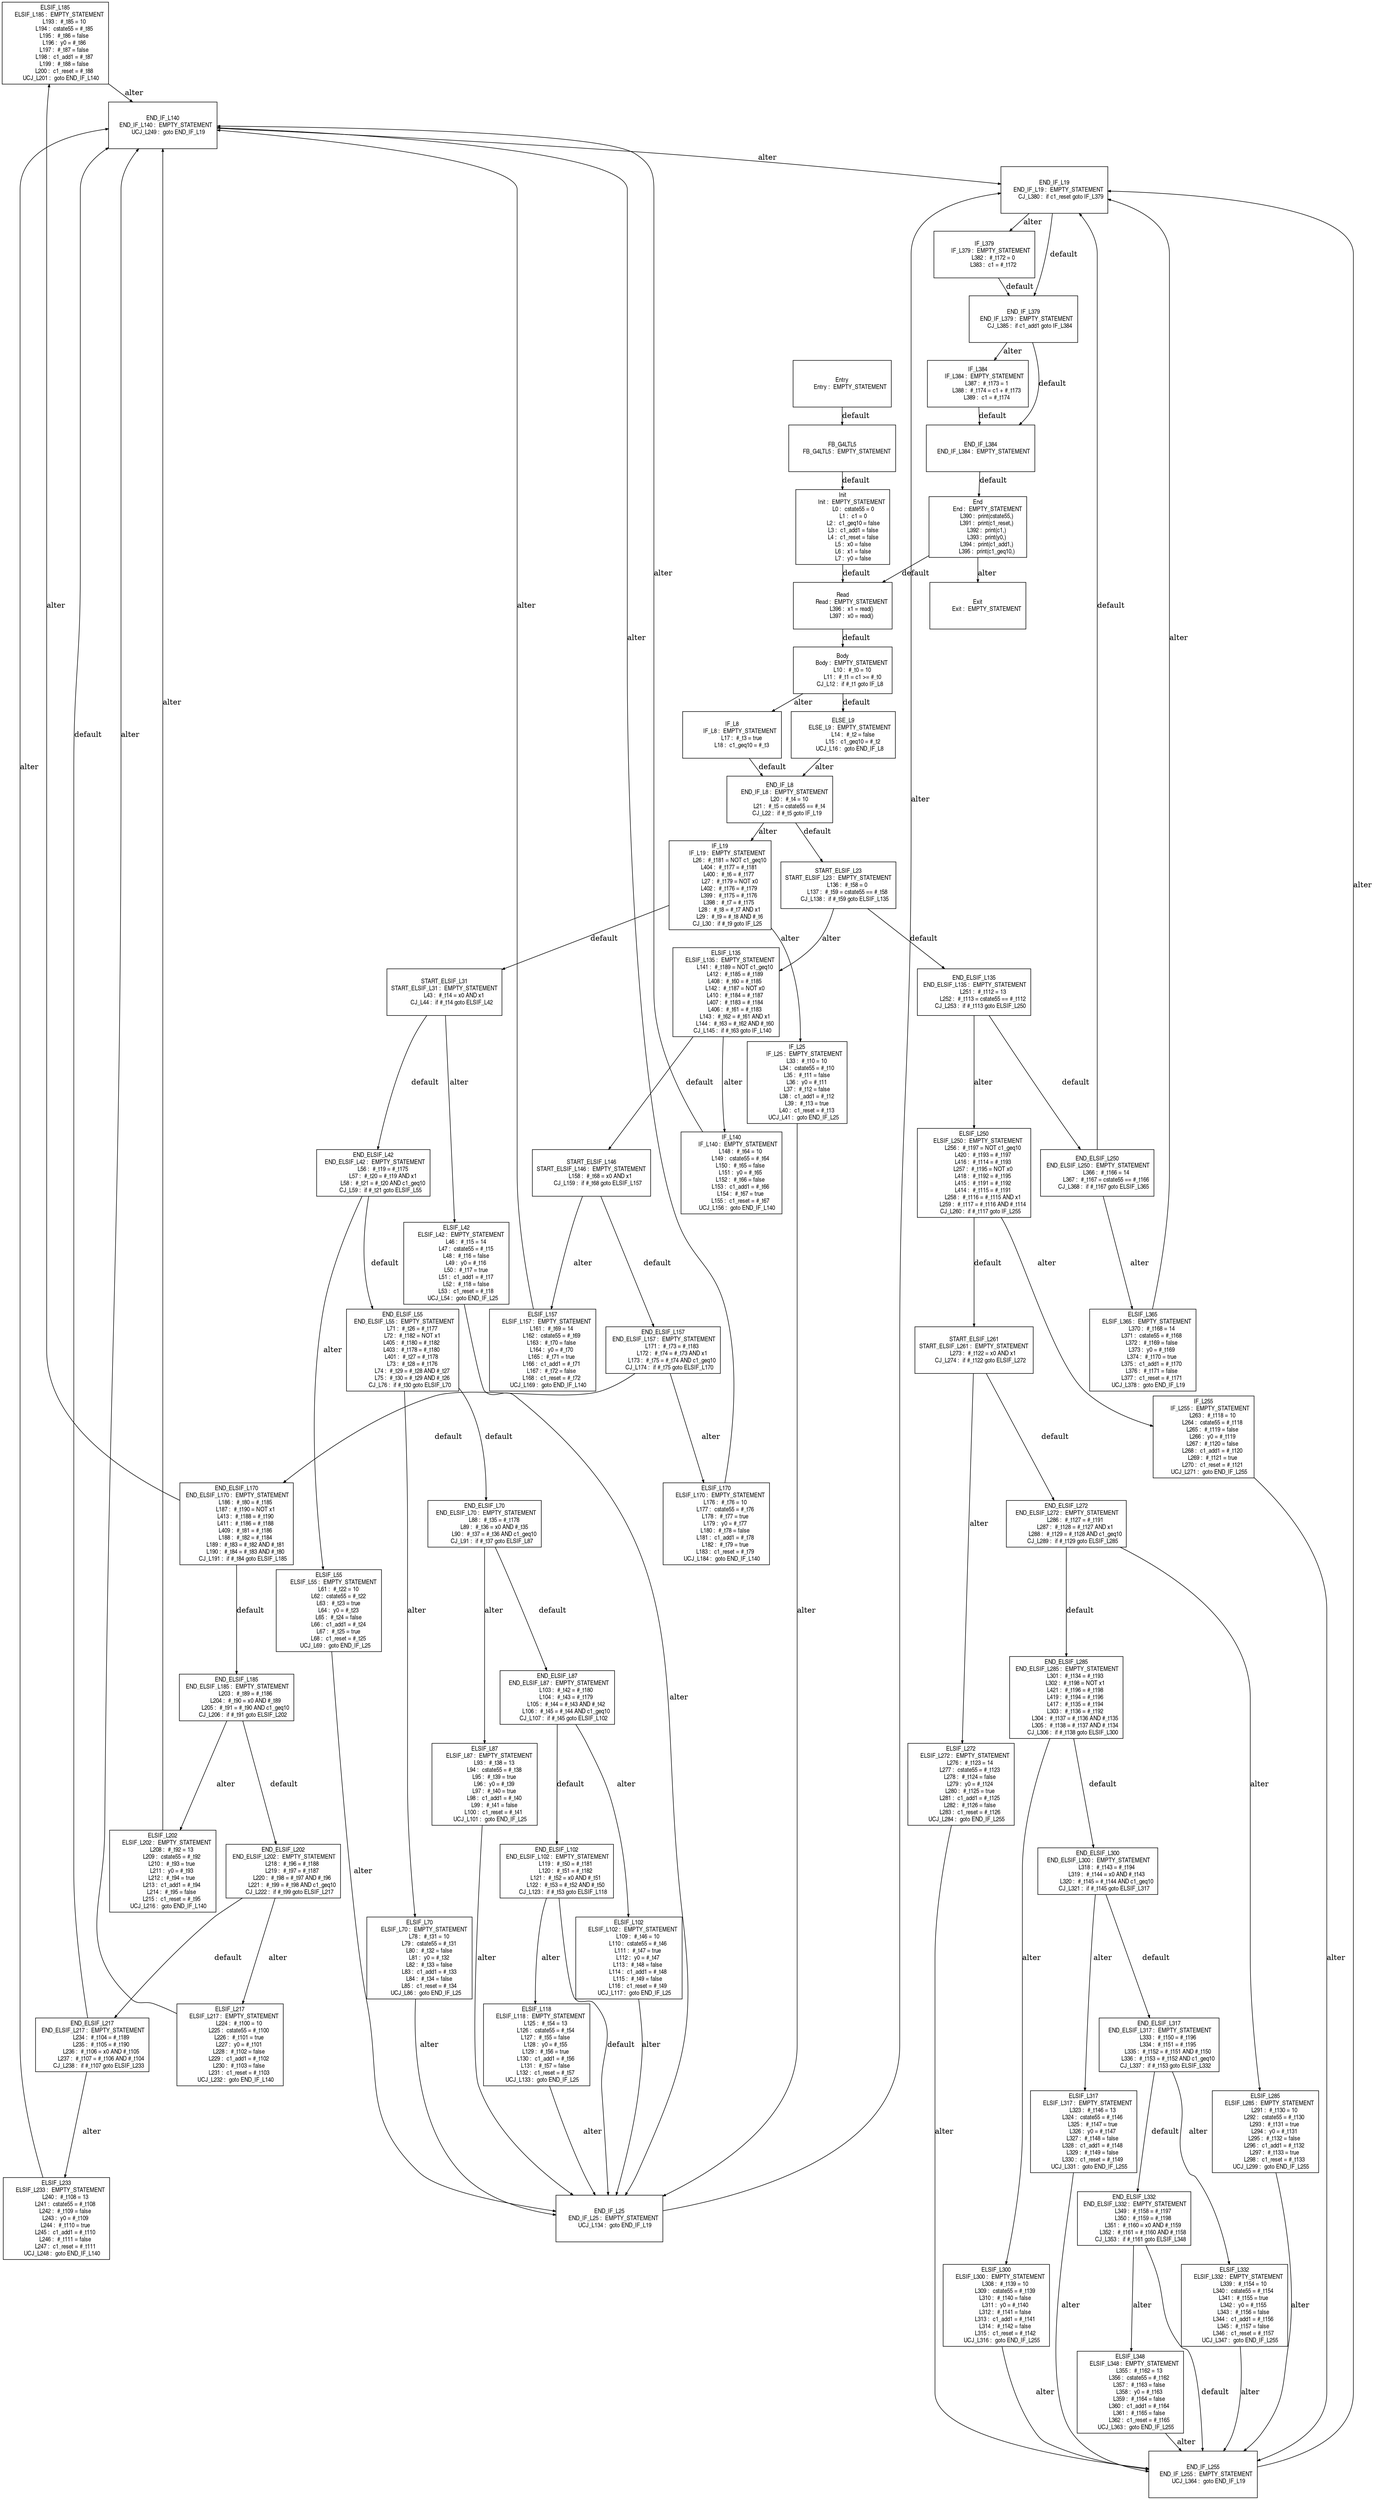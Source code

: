 digraph G {
  ranksep=.25;
  edge [arrowsize=.5]
  node [shape=rectangle, fontname="ArialNarrow",
        fontsize=12,  height=1.2];
  "ELSIF_L185
     ELSIF_L185 :  EMPTY_STATEMENT
           L193 :  #_t85 = 10
           L194 :  cstate55 = #_t85
           L195 :  #_t86 = false
           L196 :  y0 = #_t86
           L197 :  #_t87 = false
           L198 :  c1_add1 = #_t87
           L199 :  #_t88 = false
           L200 :  c1_reset = #_t88
       UCJ_L201 :  goto END_IF_L140
"; "END_IF_L384
    END_IF_L384 :  EMPTY_STATEMENT
"; "ELSE_L9
        ELSE_L9 :  EMPTY_STATEMENT
            L14 :  #_t2 = false
            L15 :  c1_geq10 = #_t2
        UCJ_L16 :  goto END_IF_L8
"; "ELSIF_L285
     ELSIF_L285 :  EMPTY_STATEMENT
           L291 :  #_t130 = 10
           L292 :  cstate55 = #_t130
           L293 :  #_t131 = true
           L294 :  y0 = #_t131
           L295 :  #_t132 = false
           L296 :  c1_add1 = #_t132
           L297 :  #_t133 = true
           L298 :  c1_reset = #_t133
       UCJ_L299 :  goto END_IF_L255
"; "START_ELSIF_L23
START_ELSIF_L23 :  EMPTY_STATEMENT
           L136 :  #_t58 = 0
           L137 :  #_t59 = cstate55 == #_t58
        CJ_L138 :  if #_t59 goto ELSIF_L135
"; "ELSIF_L348
     ELSIF_L348 :  EMPTY_STATEMENT
           L355 :  #_t162 = 13
           L356 :  cstate55 = #_t162
           L357 :  #_t163 = false
           L358 :  y0 = #_t163
           L359 :  #_t164 = false
           L360 :  c1_add1 = #_t164
           L361 :  #_t165 = false
           L362 :  c1_reset = #_t165
       UCJ_L363 :  goto END_IF_L255
"; "END_ELSIF_L250
 END_ELSIF_L250 :  EMPTY_STATEMENT
           L366 :  #_t166 = 14
           L367 :  #_t167 = cstate55 == #_t166
        CJ_L368 :  if #_t167 goto ELSIF_L365
"; "END_ELSIF_L332
 END_ELSIF_L332 :  EMPTY_STATEMENT
           L349 :  #_t158 = #_t197
           L350 :  #_t159 = #_t198
           L351 :  #_t160 = x0 AND #_t159
           L352 :  #_t161 = #_t160 AND #_t158
        CJ_L353 :  if #_t161 goto ELSIF_L348
"; "END_IF_L19
     END_IF_L19 :  EMPTY_STATEMENT
        CJ_L380 :  if c1_reset goto IF_L379
"; "END_ELSIF_L300
 END_ELSIF_L300 :  EMPTY_STATEMENT
           L318 :  #_t143 = #_t194
           L319 :  #_t144 = x0 AND #_t143
           L320 :  #_t145 = #_t144 AND c1_geq10
        CJ_L321 :  if #_t145 goto ELSIF_L317
"; "ELSIF_L202
     ELSIF_L202 :  EMPTY_STATEMENT
           L208 :  #_t92 = 13
           L209 :  cstate55 = #_t92
           L210 :  #_t93 = true
           L211 :  y0 = #_t93
           L212 :  #_t94 = true
           L213 :  c1_add1 = #_t94
           L214 :  #_t95 = false
           L215 :  c1_reset = #_t95
       UCJ_L216 :  goto END_IF_L140
"; "END_ELSIF_L42
  END_ELSIF_L42 :  EMPTY_STATEMENT
            L56 :  #_t19 = #_t175
            L57 :  #_t20 = #_t19 AND x1
            L58 :  #_t21 = #_t20 AND c1_geq10
         CJ_L59 :  if #_t21 goto ELSIF_L55
"; "END_ELSIF_L272
 END_ELSIF_L272 :  EMPTY_STATEMENT
           L286 :  #_t127 = #_t191
           L287 :  #_t128 = #_t127 AND x1
           L288 :  #_t129 = #_t128 AND c1_geq10
        CJ_L289 :  if #_t129 goto ELSIF_L285
"; "ELSIF_L170
     ELSIF_L170 :  EMPTY_STATEMENT
           L176 :  #_t76 = 10
           L177 :  cstate55 = #_t76
           L178 :  #_t77 = true
           L179 :  y0 = #_t77
           L180 :  #_t78 = false
           L181 :  c1_add1 = #_t78
           L182 :  #_t79 = true
           L183 :  c1_reset = #_t79
       UCJ_L184 :  goto END_IF_L140
"; "ELSIF_L300
     ELSIF_L300 :  EMPTY_STATEMENT
           L308 :  #_t139 = 10
           L309 :  cstate55 = #_t139
           L310 :  #_t140 = false
           L311 :  y0 = #_t140
           L312 :  #_t141 = false
           L313 :  c1_add1 = #_t141
           L314 :  #_t142 = false
           L315 :  c1_reset = #_t142
       UCJ_L316 :  goto END_IF_L255
"; "END_ELSIF_L202
 END_ELSIF_L202 :  EMPTY_STATEMENT
           L218 :  #_t96 = #_t188
           L219 :  #_t97 = #_t187
           L220 :  #_t98 = #_t97 AND #_t96
           L221 :  #_t99 = #_t98 AND c1_geq10
        CJ_L222 :  if #_t99 goto ELSIF_L217
"; "IF_L19
         IF_L19 :  EMPTY_STATEMENT
            L26 :  #_t181 = NOT c1_geq10
           L404 :  #_t177 = #_t181
           L400 :  #_t6 = #_t177
            L27 :  #_t179 = NOT x0
           L402 :  #_t176 = #_t179
           L399 :  #_t175 = #_t176
           L398 :  #_t7 = #_t175
            L28 :  #_t8 = #_t7 AND x1
            L29 :  #_t9 = #_t8 AND #_t6
         CJ_L30 :  if #_t9 goto IF_L25
"; "START_ELSIF_L261
START_ELSIF_L261 :  EMPTY_STATEMENT
           L273 :  #_t122 = x0 AND x1
        CJ_L274 :  if #_t122 goto ELSIF_L272
"; "END_ELSIF_L87
  END_ELSIF_L87 :  EMPTY_STATEMENT
           L103 :  #_t42 = #_t180
           L104 :  #_t43 = #_t179
           L105 :  #_t44 = #_t43 AND #_t42
           L106 :  #_t45 = #_t44 AND c1_geq10
        CJ_L107 :  if #_t45 goto ELSIF_L102
"; "END_ELSIF_L317
 END_ELSIF_L317 :  EMPTY_STATEMENT
           L333 :  #_t150 = #_t196
           L334 :  #_t151 = #_t195
           L335 :  #_t152 = #_t151 AND #_t150
           L336 :  #_t153 = #_t152 AND c1_geq10
        CJ_L337 :  if #_t153 goto ELSIF_L332
"; "ELSIF_L317
     ELSIF_L317 :  EMPTY_STATEMENT
           L323 :  #_t146 = 13
           L324 :  cstate55 = #_t146
           L325 :  #_t147 = true
           L326 :  y0 = #_t147
           L327 :  #_t148 = false
           L328 :  c1_add1 = #_t148
           L329 :  #_t149 = false
           L330 :  c1_reset = #_t149
       UCJ_L331 :  goto END_IF_L255
"; "END_IF_L25
     END_IF_L25 :  EMPTY_STATEMENT
       UCJ_L134 :  goto END_IF_L19
"; "ELSIF_L135
     ELSIF_L135 :  EMPTY_STATEMENT
           L141 :  #_t189 = NOT c1_geq10
           L412 :  #_t185 = #_t189
           L408 :  #_t60 = #_t185
           L142 :  #_t187 = NOT x0
           L410 :  #_t184 = #_t187
           L407 :  #_t183 = #_t184
           L406 :  #_t61 = #_t183
           L143 :  #_t62 = #_t61 AND x1
           L144 :  #_t63 = #_t62 AND #_t60
        CJ_L145 :  if #_t63 goto IF_L140
"; "ELSIF_L250
     ELSIF_L250 :  EMPTY_STATEMENT
           L256 :  #_t197 = NOT c1_geq10
           L420 :  #_t193 = #_t197
           L416 :  #_t114 = #_t193
           L257 :  #_t195 = NOT x0
           L418 :  #_t192 = #_t195
           L415 :  #_t191 = #_t192
           L414 :  #_t115 = #_t191
           L258 :  #_t116 = #_t115 AND x1
           L259 :  #_t117 = #_t116 AND #_t114
        CJ_L260 :  if #_t117 goto IF_L255
"; "END_ELSIF_L157
 END_ELSIF_L157 :  EMPTY_STATEMENT
           L171 :  #_t73 = #_t183
           L172 :  #_t74 = #_t73 AND x1
           L173 :  #_t75 = #_t74 AND c1_geq10
        CJ_L174 :  if #_t75 goto ELSIF_L170
"; "IF_L25
         IF_L25 :  EMPTY_STATEMENT
            L33 :  #_t10 = 10
            L34 :  cstate55 = #_t10
            L35 :  #_t11 = false
            L36 :  y0 = #_t11
            L37 :  #_t12 = false
            L38 :  c1_add1 = #_t12
            L39 :  #_t13 = true
            L40 :  c1_reset = #_t13
        UCJ_L41 :  goto END_IF_L25
"; "END_IF_L379
    END_IF_L379 :  EMPTY_STATEMENT
        CJ_L385 :  if c1_add1 goto IF_L384
"; "END_IF_L255
    END_IF_L255 :  EMPTY_STATEMENT
       UCJ_L364 :  goto END_IF_L19
"; "END_ELSIF_L135
 END_ELSIF_L135 :  EMPTY_STATEMENT
           L251 :  #_t112 = 13
           L252 :  #_t113 = cstate55 == #_t112
        CJ_L253 :  if #_t113 goto ELSIF_L250
"; "ELSIF_L157
     ELSIF_L157 :  EMPTY_STATEMENT
           L161 :  #_t69 = 14
           L162 :  cstate55 = #_t69
           L163 :  #_t70 = false
           L164 :  y0 = #_t70
           L165 :  #_t71 = true
           L166 :  c1_add1 = #_t71
           L167 :  #_t72 = false
           L168 :  c1_reset = #_t72
       UCJ_L169 :  goto END_IF_L140
"; "Read
           Read :  EMPTY_STATEMENT
           L396 :  x1 = read()
           L397 :  x0 = read()
"; "Entry
          Entry :  EMPTY_STATEMENT
"; "Init
           Init :  EMPTY_STATEMENT
             L0 :  cstate55 = 0
             L1 :  c1 = 0
             L2 :  c1_geq10 = false
             L3 :  c1_add1 = false
             L4 :  c1_reset = false
             L5 :  x0 = false
             L6 :  x1 = false
             L7 :  y0 = false
"; "START_ELSIF_L146
START_ELSIF_L146 :  EMPTY_STATEMENT
           L158 :  #_t68 = x0 AND x1
        CJ_L159 :  if #_t68 goto ELSIF_L157
"; "ELSIF_L332
     ELSIF_L332 :  EMPTY_STATEMENT
           L339 :  #_t154 = 10
           L340 :  cstate55 = #_t154
           L341 :  #_t155 = true
           L342 :  y0 = #_t155
           L343 :  #_t156 = false
           L344 :  c1_add1 = #_t156
           L345 :  #_t157 = false
           L346 :  c1_reset = #_t157
       UCJ_L347 :  goto END_IF_L255
"; "ELSIF_L70
      ELSIF_L70 :  EMPTY_STATEMENT
            L78 :  #_t31 = 10
            L79 :  cstate55 = #_t31
            L80 :  #_t32 = false
            L81 :  y0 = #_t32
            L82 :  #_t33 = false
            L83 :  c1_add1 = #_t33
            L84 :  #_t34 = false
            L85 :  c1_reset = #_t34
        UCJ_L86 :  goto END_IF_L25
"; "ELSIF_L87
      ELSIF_L87 :  EMPTY_STATEMENT
            L93 :  #_t38 = 13
            L94 :  cstate55 = #_t38
            L95 :  #_t39 = true
            L96 :  y0 = #_t39
            L97 :  #_t40 = true
            L98 :  c1_add1 = #_t40
            L99 :  #_t41 = false
           L100 :  c1_reset = #_t41
       UCJ_L101 :  goto END_IF_L25
"; "IF_L140
        IF_L140 :  EMPTY_STATEMENT
           L148 :  #_t64 = 10
           L149 :  cstate55 = #_t64
           L150 :  #_t65 = false
           L151 :  y0 = #_t65
           L152 :  #_t66 = false
           L153 :  c1_add1 = #_t66
           L154 :  #_t67 = true
           L155 :  c1_reset = #_t67
       UCJ_L156 :  goto END_IF_L140
"; "END_ELSIF_L185
 END_ELSIF_L185 :  EMPTY_STATEMENT
           L203 :  #_t89 = #_t186
           L204 :  #_t90 = x0 AND #_t89
           L205 :  #_t91 = #_t90 AND c1_geq10
        CJ_L206 :  if #_t91 goto ELSIF_L202
"; "ELSIF_L365
     ELSIF_L365 :  EMPTY_STATEMENT
           L370 :  #_t168 = 14
           L371 :  cstate55 = #_t168
           L372 :  #_t169 = false
           L373 :  y0 = #_t169
           L374 :  #_t170 = true
           L375 :  c1_add1 = #_t170
           L376 :  #_t171 = false
           L377 :  c1_reset = #_t171
       UCJ_L378 :  goto END_IF_L19
"; "IF_L379
        IF_L379 :  EMPTY_STATEMENT
           L382 :  #_t172 = 0
           L383 :  c1 = #_t172
"; "IF_L384
        IF_L384 :  EMPTY_STATEMENT
           L387 :  #_t173 = 1
           L388 :  #_t174 = c1 + #_t173
           L389 :  c1 = #_t174
"; "ELSIF_L272
     ELSIF_L272 :  EMPTY_STATEMENT
           L276 :  #_t123 = 14
           L277 :  cstate55 = #_t123
           L278 :  #_t124 = false
           L279 :  y0 = #_t124
           L280 :  #_t125 = true
           L281 :  c1_add1 = #_t125
           L282 :  #_t126 = false
           L283 :  c1_reset = #_t126
       UCJ_L284 :  goto END_IF_L255
"; "ELSIF_L233
     ELSIF_L233 :  EMPTY_STATEMENT
           L240 :  #_t108 = 13
           L241 :  cstate55 = #_t108
           L242 :  #_t109 = false
           L243 :  y0 = #_t109
           L244 :  #_t110 = true
           L245 :  c1_add1 = #_t110
           L246 :  #_t111 = false
           L247 :  c1_reset = #_t111
       UCJ_L248 :  goto END_IF_L140
"; "ELSIF_L55
      ELSIF_L55 :  EMPTY_STATEMENT
            L61 :  #_t22 = 10
            L62 :  cstate55 = #_t22
            L63 :  #_t23 = true
            L64 :  y0 = #_t23
            L65 :  #_t24 = false
            L66 :  c1_add1 = #_t24
            L67 :  #_t25 = true
            L68 :  c1_reset = #_t25
        UCJ_L69 :  goto END_IF_L25
"; "Exit
           Exit :  EMPTY_STATEMENT
"; "END_ELSIF_L285
 END_ELSIF_L285 :  EMPTY_STATEMENT
           L301 :  #_t134 = #_t193
           L302 :  #_t198 = NOT x1
           L421 :  #_t196 = #_t198
           L419 :  #_t194 = #_t196
           L417 :  #_t135 = #_t194
           L303 :  #_t136 = #_t192
           L304 :  #_t137 = #_t136 AND #_t135
           L305 :  #_t138 = #_t137 AND #_t134
        CJ_L306 :  if #_t138 goto ELSIF_L300
"; "END_ELSIF_L55
  END_ELSIF_L55 :  EMPTY_STATEMENT
            L71 :  #_t26 = #_t177
            L72 :  #_t182 = NOT x1
           L405 :  #_t180 = #_t182
           L403 :  #_t178 = #_t180
           L401 :  #_t27 = #_t178
            L73 :  #_t28 = #_t176
            L74 :  #_t29 = #_t28 AND #_t27
            L75 :  #_t30 = #_t29 AND #_t26
         CJ_L76 :  if #_t30 goto ELSIF_L70
"; "END_ELSIF_L70
  END_ELSIF_L70 :  EMPTY_STATEMENT
            L88 :  #_t35 = #_t178
            L89 :  #_t36 = x0 AND #_t35
            L90 :  #_t37 = #_t36 AND c1_geq10
         CJ_L91 :  if #_t37 goto ELSIF_L87
"; "ELSIF_L102
     ELSIF_L102 :  EMPTY_STATEMENT
           L109 :  #_t46 = 10
           L110 :  cstate55 = #_t46
           L111 :  #_t47 = true
           L112 :  y0 = #_t47
           L113 :  #_t48 = false
           L114 :  c1_add1 = #_t48
           L115 :  #_t49 = false
           L116 :  c1_reset = #_t49
       UCJ_L117 :  goto END_IF_L25
"; "IF_L8
          IF_L8 :  EMPTY_STATEMENT
            L17 :  #_t3 = true
            L18 :  c1_geq10 = #_t3
"; "END_IF_L8
      END_IF_L8 :  EMPTY_STATEMENT
            L20 :  #_t4 = 10
            L21 :  #_t5 = cstate55 == #_t4
         CJ_L22 :  if #_t5 goto IF_L19
"; "ELSIF_L118
     ELSIF_L118 :  EMPTY_STATEMENT
           L125 :  #_t54 = 13
           L126 :  cstate55 = #_t54
           L127 :  #_t55 = false
           L128 :  y0 = #_t55
           L129 :  #_t56 = true
           L130 :  c1_add1 = #_t56
           L131 :  #_t57 = false
           L132 :  c1_reset = #_t57
       UCJ_L133 :  goto END_IF_L25
"; "FB_G4LTL5
      FB_G4LTL5 :  EMPTY_STATEMENT
"; "ELSIF_L217
     ELSIF_L217 :  EMPTY_STATEMENT
           L224 :  #_t100 = 10
           L225 :  cstate55 = #_t100
           L226 :  #_t101 = true
           L227 :  y0 = #_t101
           L228 :  #_t102 = false
           L229 :  c1_add1 = #_t102
           L230 :  #_t103 = false
           L231 :  c1_reset = #_t103
       UCJ_L232 :  goto END_IF_L140
"; "End
            End :  EMPTY_STATEMENT
           L390 :  print(cstate55,)
           L391 :  print(c1_reset,)
           L392 :  print(c1,)
           L393 :  print(y0,)
           L394 :  print(c1_add1,)
           L395 :  print(c1_geq10,)
"; "END_ELSIF_L170
 END_ELSIF_L170 :  EMPTY_STATEMENT
           L186 :  #_t80 = #_t185
           L187 :  #_t190 = NOT x1
           L413 :  #_t188 = #_t190
           L411 :  #_t186 = #_t188
           L409 :  #_t81 = #_t186
           L188 :  #_t82 = #_t184
           L189 :  #_t83 = #_t82 AND #_t81
           L190 :  #_t84 = #_t83 AND #_t80
        CJ_L191 :  if #_t84 goto ELSIF_L185
"; "START_ELSIF_L31
START_ELSIF_L31 :  EMPTY_STATEMENT
            L43 :  #_t14 = x0 AND x1
         CJ_L44 :  if #_t14 goto ELSIF_L42
"; "ELSIF_L42
      ELSIF_L42 :  EMPTY_STATEMENT
            L46 :  #_t15 = 14
            L47 :  cstate55 = #_t15
            L48 :  #_t16 = false
            L49 :  y0 = #_t16
            L50 :  #_t17 = true
            L51 :  c1_add1 = #_t17
            L52 :  #_t18 = false
            L53 :  c1_reset = #_t18
        UCJ_L54 :  goto END_IF_L25
"; "Body
           Body :  EMPTY_STATEMENT
            L10 :  #_t0 = 10
            L11 :  #_t1 = c1 >= #_t0
         CJ_L12 :  if #_t1 goto IF_L8
"; "END_ELSIF_L217
 END_ELSIF_L217 :  EMPTY_STATEMENT
           L234 :  #_t104 = #_t189
           L235 :  #_t105 = #_t190
           L236 :  #_t106 = x0 AND #_t105
           L237 :  #_t107 = #_t106 AND #_t104
        CJ_L238 :  if #_t107 goto ELSIF_L233
"; "END_IF_L140
    END_IF_L140 :  EMPTY_STATEMENT
       UCJ_L249 :  goto END_IF_L19
"; "END_ELSIF_L102
 END_ELSIF_L102 :  EMPTY_STATEMENT
           L119 :  #_t50 = #_t181
           L120 :  #_t51 = #_t182
           L121 :  #_t52 = x0 AND #_t51
           L122 :  #_t53 = #_t52 AND #_t50
        CJ_L123 :  if #_t53 goto ELSIF_L118
"; "IF_L255
        IF_L255 :  EMPTY_STATEMENT
           L263 :  #_t118 = 10
           L264 :  cstate55 = #_t118
           L265 :  #_t119 = false
           L266 :  y0 = #_t119
           L267 :  #_t120 = false
           L268 :  c1_add1 = #_t120
           L269 :  #_t121 = true
           L270 :  c1_reset = #_t121
       UCJ_L271 :  goto END_IF_L255
"; 
  "FB_G4LTL5
      FB_G4LTL5 :  EMPTY_STATEMENT
" -> "Init
           Init :  EMPTY_STATEMENT
             L0 :  cstate55 = 0
             L1 :  c1 = 0
             L2 :  c1_geq10 = false
             L3 :  c1_add1 = false
             L4 :  c1_reset = false
             L5 :  x0 = false
             L6 :  x1 = false
             L7 :  y0 = false
"  [label="default"];
  "Init
           Init :  EMPTY_STATEMENT
             L0 :  cstate55 = 0
             L1 :  c1 = 0
             L2 :  c1_geq10 = false
             L3 :  c1_add1 = false
             L4 :  c1_reset = false
             L5 :  x0 = false
             L6 :  x1 = false
             L7 :  y0 = false
" -> "Read
           Read :  EMPTY_STATEMENT
           L396 :  x1 = read()
           L397 :  x0 = read()
"  [label="default"];
  "Body
           Body :  EMPTY_STATEMENT
            L10 :  #_t0 = 10
            L11 :  #_t1 = c1 >= #_t0
         CJ_L12 :  if #_t1 goto IF_L8
" -> "ELSE_L9
        ELSE_L9 :  EMPTY_STATEMENT
            L14 :  #_t2 = false
            L15 :  c1_geq10 = #_t2
        UCJ_L16 :  goto END_IF_L8
"  [label="default"];
  "Body
           Body :  EMPTY_STATEMENT
            L10 :  #_t0 = 10
            L11 :  #_t1 = c1 >= #_t0
         CJ_L12 :  if #_t1 goto IF_L8
" -> "IF_L8
          IF_L8 :  EMPTY_STATEMENT
            L17 :  #_t3 = true
            L18 :  c1_geq10 = #_t3
"  [label="alter"];
  "ELSE_L9
        ELSE_L9 :  EMPTY_STATEMENT
            L14 :  #_t2 = false
            L15 :  c1_geq10 = #_t2
        UCJ_L16 :  goto END_IF_L8
" -> "END_IF_L8
      END_IF_L8 :  EMPTY_STATEMENT
            L20 :  #_t4 = 10
            L21 :  #_t5 = cstate55 == #_t4
         CJ_L22 :  if #_t5 goto IF_L19
"  [label="alter"];
  "IF_L8
          IF_L8 :  EMPTY_STATEMENT
            L17 :  #_t3 = true
            L18 :  c1_geq10 = #_t3
" -> "END_IF_L8
      END_IF_L8 :  EMPTY_STATEMENT
            L20 :  #_t4 = 10
            L21 :  #_t5 = cstate55 == #_t4
         CJ_L22 :  if #_t5 goto IF_L19
"  [label="default"];
  "END_IF_L8
      END_IF_L8 :  EMPTY_STATEMENT
            L20 :  #_t4 = 10
            L21 :  #_t5 = cstate55 == #_t4
         CJ_L22 :  if #_t5 goto IF_L19
" -> "START_ELSIF_L23
START_ELSIF_L23 :  EMPTY_STATEMENT
           L136 :  #_t58 = 0
           L137 :  #_t59 = cstate55 == #_t58
        CJ_L138 :  if #_t59 goto ELSIF_L135
"  [label="default"];
  "END_IF_L8
      END_IF_L8 :  EMPTY_STATEMENT
            L20 :  #_t4 = 10
            L21 :  #_t5 = cstate55 == #_t4
         CJ_L22 :  if #_t5 goto IF_L19
" -> "IF_L19
         IF_L19 :  EMPTY_STATEMENT
            L26 :  #_t181 = NOT c1_geq10
           L404 :  #_t177 = #_t181
           L400 :  #_t6 = #_t177
            L27 :  #_t179 = NOT x0
           L402 :  #_t176 = #_t179
           L399 :  #_t175 = #_t176
           L398 :  #_t7 = #_t175
            L28 :  #_t8 = #_t7 AND x1
            L29 :  #_t9 = #_t8 AND #_t6
         CJ_L30 :  if #_t9 goto IF_L25
"  [label="alter"];
  "IF_L19
         IF_L19 :  EMPTY_STATEMENT
            L26 :  #_t181 = NOT c1_geq10
           L404 :  #_t177 = #_t181
           L400 :  #_t6 = #_t177
            L27 :  #_t179 = NOT x0
           L402 :  #_t176 = #_t179
           L399 :  #_t175 = #_t176
           L398 :  #_t7 = #_t175
            L28 :  #_t8 = #_t7 AND x1
            L29 :  #_t9 = #_t8 AND #_t6
         CJ_L30 :  if #_t9 goto IF_L25
" -> "START_ELSIF_L31
START_ELSIF_L31 :  EMPTY_STATEMENT
            L43 :  #_t14 = x0 AND x1
         CJ_L44 :  if #_t14 goto ELSIF_L42
"  [label="default"];
  "IF_L19
         IF_L19 :  EMPTY_STATEMENT
            L26 :  #_t181 = NOT c1_geq10
           L404 :  #_t177 = #_t181
           L400 :  #_t6 = #_t177
            L27 :  #_t179 = NOT x0
           L402 :  #_t176 = #_t179
           L399 :  #_t175 = #_t176
           L398 :  #_t7 = #_t175
            L28 :  #_t8 = #_t7 AND x1
            L29 :  #_t9 = #_t8 AND #_t6
         CJ_L30 :  if #_t9 goto IF_L25
" -> "IF_L25
         IF_L25 :  EMPTY_STATEMENT
            L33 :  #_t10 = 10
            L34 :  cstate55 = #_t10
            L35 :  #_t11 = false
            L36 :  y0 = #_t11
            L37 :  #_t12 = false
            L38 :  c1_add1 = #_t12
            L39 :  #_t13 = true
            L40 :  c1_reset = #_t13
        UCJ_L41 :  goto END_IF_L25
"  [label="alter"];
  "IF_L25
         IF_L25 :  EMPTY_STATEMENT
            L33 :  #_t10 = 10
            L34 :  cstate55 = #_t10
            L35 :  #_t11 = false
            L36 :  y0 = #_t11
            L37 :  #_t12 = false
            L38 :  c1_add1 = #_t12
            L39 :  #_t13 = true
            L40 :  c1_reset = #_t13
        UCJ_L41 :  goto END_IF_L25
" -> "END_IF_L25
     END_IF_L25 :  EMPTY_STATEMENT
       UCJ_L134 :  goto END_IF_L19
"  [label="alter"];
  "START_ELSIF_L31
START_ELSIF_L31 :  EMPTY_STATEMENT
            L43 :  #_t14 = x0 AND x1
         CJ_L44 :  if #_t14 goto ELSIF_L42
" -> "END_ELSIF_L42
  END_ELSIF_L42 :  EMPTY_STATEMENT
            L56 :  #_t19 = #_t175
            L57 :  #_t20 = #_t19 AND x1
            L58 :  #_t21 = #_t20 AND c1_geq10
         CJ_L59 :  if #_t21 goto ELSIF_L55
"  [label="default"];
  "START_ELSIF_L31
START_ELSIF_L31 :  EMPTY_STATEMENT
            L43 :  #_t14 = x0 AND x1
         CJ_L44 :  if #_t14 goto ELSIF_L42
" -> "ELSIF_L42
      ELSIF_L42 :  EMPTY_STATEMENT
            L46 :  #_t15 = 14
            L47 :  cstate55 = #_t15
            L48 :  #_t16 = false
            L49 :  y0 = #_t16
            L50 :  #_t17 = true
            L51 :  c1_add1 = #_t17
            L52 :  #_t18 = false
            L53 :  c1_reset = #_t18
        UCJ_L54 :  goto END_IF_L25
"  [label="alter"];
  "ELSIF_L42
      ELSIF_L42 :  EMPTY_STATEMENT
            L46 :  #_t15 = 14
            L47 :  cstate55 = #_t15
            L48 :  #_t16 = false
            L49 :  y0 = #_t16
            L50 :  #_t17 = true
            L51 :  c1_add1 = #_t17
            L52 :  #_t18 = false
            L53 :  c1_reset = #_t18
        UCJ_L54 :  goto END_IF_L25
" -> "END_IF_L25
     END_IF_L25 :  EMPTY_STATEMENT
       UCJ_L134 :  goto END_IF_L19
"  [label="alter"];
  "END_ELSIF_L42
  END_ELSIF_L42 :  EMPTY_STATEMENT
            L56 :  #_t19 = #_t175
            L57 :  #_t20 = #_t19 AND x1
            L58 :  #_t21 = #_t20 AND c1_geq10
         CJ_L59 :  if #_t21 goto ELSIF_L55
" -> "END_ELSIF_L55
  END_ELSIF_L55 :  EMPTY_STATEMENT
            L71 :  #_t26 = #_t177
            L72 :  #_t182 = NOT x1
           L405 :  #_t180 = #_t182
           L403 :  #_t178 = #_t180
           L401 :  #_t27 = #_t178
            L73 :  #_t28 = #_t176
            L74 :  #_t29 = #_t28 AND #_t27
            L75 :  #_t30 = #_t29 AND #_t26
         CJ_L76 :  if #_t30 goto ELSIF_L70
"  [label="default"];
  "END_ELSIF_L42
  END_ELSIF_L42 :  EMPTY_STATEMENT
            L56 :  #_t19 = #_t175
            L57 :  #_t20 = #_t19 AND x1
            L58 :  #_t21 = #_t20 AND c1_geq10
         CJ_L59 :  if #_t21 goto ELSIF_L55
" -> "ELSIF_L55
      ELSIF_L55 :  EMPTY_STATEMENT
            L61 :  #_t22 = 10
            L62 :  cstate55 = #_t22
            L63 :  #_t23 = true
            L64 :  y0 = #_t23
            L65 :  #_t24 = false
            L66 :  c1_add1 = #_t24
            L67 :  #_t25 = true
            L68 :  c1_reset = #_t25
        UCJ_L69 :  goto END_IF_L25
"  [label="alter"];
  "ELSIF_L55
      ELSIF_L55 :  EMPTY_STATEMENT
            L61 :  #_t22 = 10
            L62 :  cstate55 = #_t22
            L63 :  #_t23 = true
            L64 :  y0 = #_t23
            L65 :  #_t24 = false
            L66 :  c1_add1 = #_t24
            L67 :  #_t25 = true
            L68 :  c1_reset = #_t25
        UCJ_L69 :  goto END_IF_L25
" -> "END_IF_L25
     END_IF_L25 :  EMPTY_STATEMENT
       UCJ_L134 :  goto END_IF_L19
"  [label="alter"];
  "END_ELSIF_L55
  END_ELSIF_L55 :  EMPTY_STATEMENT
            L71 :  #_t26 = #_t177
            L72 :  #_t182 = NOT x1
           L405 :  #_t180 = #_t182
           L403 :  #_t178 = #_t180
           L401 :  #_t27 = #_t178
            L73 :  #_t28 = #_t176
            L74 :  #_t29 = #_t28 AND #_t27
            L75 :  #_t30 = #_t29 AND #_t26
         CJ_L76 :  if #_t30 goto ELSIF_L70
" -> "END_ELSIF_L70
  END_ELSIF_L70 :  EMPTY_STATEMENT
            L88 :  #_t35 = #_t178
            L89 :  #_t36 = x0 AND #_t35
            L90 :  #_t37 = #_t36 AND c1_geq10
         CJ_L91 :  if #_t37 goto ELSIF_L87
"  [label="default"];
  "END_ELSIF_L55
  END_ELSIF_L55 :  EMPTY_STATEMENT
            L71 :  #_t26 = #_t177
            L72 :  #_t182 = NOT x1
           L405 :  #_t180 = #_t182
           L403 :  #_t178 = #_t180
           L401 :  #_t27 = #_t178
            L73 :  #_t28 = #_t176
            L74 :  #_t29 = #_t28 AND #_t27
            L75 :  #_t30 = #_t29 AND #_t26
         CJ_L76 :  if #_t30 goto ELSIF_L70
" -> "ELSIF_L70
      ELSIF_L70 :  EMPTY_STATEMENT
            L78 :  #_t31 = 10
            L79 :  cstate55 = #_t31
            L80 :  #_t32 = false
            L81 :  y0 = #_t32
            L82 :  #_t33 = false
            L83 :  c1_add1 = #_t33
            L84 :  #_t34 = false
            L85 :  c1_reset = #_t34
        UCJ_L86 :  goto END_IF_L25
"  [label="alter"];
  "ELSIF_L70
      ELSIF_L70 :  EMPTY_STATEMENT
            L78 :  #_t31 = 10
            L79 :  cstate55 = #_t31
            L80 :  #_t32 = false
            L81 :  y0 = #_t32
            L82 :  #_t33 = false
            L83 :  c1_add1 = #_t33
            L84 :  #_t34 = false
            L85 :  c1_reset = #_t34
        UCJ_L86 :  goto END_IF_L25
" -> "END_IF_L25
     END_IF_L25 :  EMPTY_STATEMENT
       UCJ_L134 :  goto END_IF_L19
"  [label="alter"];
  "END_ELSIF_L70
  END_ELSIF_L70 :  EMPTY_STATEMENT
            L88 :  #_t35 = #_t178
            L89 :  #_t36 = x0 AND #_t35
            L90 :  #_t37 = #_t36 AND c1_geq10
         CJ_L91 :  if #_t37 goto ELSIF_L87
" -> "END_ELSIF_L87
  END_ELSIF_L87 :  EMPTY_STATEMENT
           L103 :  #_t42 = #_t180
           L104 :  #_t43 = #_t179
           L105 :  #_t44 = #_t43 AND #_t42
           L106 :  #_t45 = #_t44 AND c1_geq10
        CJ_L107 :  if #_t45 goto ELSIF_L102
"  [label="default"];
  "END_ELSIF_L70
  END_ELSIF_L70 :  EMPTY_STATEMENT
            L88 :  #_t35 = #_t178
            L89 :  #_t36 = x0 AND #_t35
            L90 :  #_t37 = #_t36 AND c1_geq10
         CJ_L91 :  if #_t37 goto ELSIF_L87
" -> "ELSIF_L87
      ELSIF_L87 :  EMPTY_STATEMENT
            L93 :  #_t38 = 13
            L94 :  cstate55 = #_t38
            L95 :  #_t39 = true
            L96 :  y0 = #_t39
            L97 :  #_t40 = true
            L98 :  c1_add1 = #_t40
            L99 :  #_t41 = false
           L100 :  c1_reset = #_t41
       UCJ_L101 :  goto END_IF_L25
"  [label="alter"];
  "ELSIF_L87
      ELSIF_L87 :  EMPTY_STATEMENT
            L93 :  #_t38 = 13
            L94 :  cstate55 = #_t38
            L95 :  #_t39 = true
            L96 :  y0 = #_t39
            L97 :  #_t40 = true
            L98 :  c1_add1 = #_t40
            L99 :  #_t41 = false
           L100 :  c1_reset = #_t41
       UCJ_L101 :  goto END_IF_L25
" -> "END_IF_L25
     END_IF_L25 :  EMPTY_STATEMENT
       UCJ_L134 :  goto END_IF_L19
"  [label="alter"];
  "END_ELSIF_L87
  END_ELSIF_L87 :  EMPTY_STATEMENT
           L103 :  #_t42 = #_t180
           L104 :  #_t43 = #_t179
           L105 :  #_t44 = #_t43 AND #_t42
           L106 :  #_t45 = #_t44 AND c1_geq10
        CJ_L107 :  if #_t45 goto ELSIF_L102
" -> "END_ELSIF_L102
 END_ELSIF_L102 :  EMPTY_STATEMENT
           L119 :  #_t50 = #_t181
           L120 :  #_t51 = #_t182
           L121 :  #_t52 = x0 AND #_t51
           L122 :  #_t53 = #_t52 AND #_t50
        CJ_L123 :  if #_t53 goto ELSIF_L118
"  [label="default"];
  "END_ELSIF_L87
  END_ELSIF_L87 :  EMPTY_STATEMENT
           L103 :  #_t42 = #_t180
           L104 :  #_t43 = #_t179
           L105 :  #_t44 = #_t43 AND #_t42
           L106 :  #_t45 = #_t44 AND c1_geq10
        CJ_L107 :  if #_t45 goto ELSIF_L102
" -> "ELSIF_L102
     ELSIF_L102 :  EMPTY_STATEMENT
           L109 :  #_t46 = 10
           L110 :  cstate55 = #_t46
           L111 :  #_t47 = true
           L112 :  y0 = #_t47
           L113 :  #_t48 = false
           L114 :  c1_add1 = #_t48
           L115 :  #_t49 = false
           L116 :  c1_reset = #_t49
       UCJ_L117 :  goto END_IF_L25
"  [label="alter"];
  "ELSIF_L102
     ELSIF_L102 :  EMPTY_STATEMENT
           L109 :  #_t46 = 10
           L110 :  cstate55 = #_t46
           L111 :  #_t47 = true
           L112 :  y0 = #_t47
           L113 :  #_t48 = false
           L114 :  c1_add1 = #_t48
           L115 :  #_t49 = false
           L116 :  c1_reset = #_t49
       UCJ_L117 :  goto END_IF_L25
" -> "END_IF_L25
     END_IF_L25 :  EMPTY_STATEMENT
       UCJ_L134 :  goto END_IF_L19
"  [label="alter"];
  "END_ELSIF_L102
 END_ELSIF_L102 :  EMPTY_STATEMENT
           L119 :  #_t50 = #_t181
           L120 :  #_t51 = #_t182
           L121 :  #_t52 = x0 AND #_t51
           L122 :  #_t53 = #_t52 AND #_t50
        CJ_L123 :  if #_t53 goto ELSIF_L118
" -> "END_IF_L25
     END_IF_L25 :  EMPTY_STATEMENT
       UCJ_L134 :  goto END_IF_L19
"  [label="default"];
  "END_ELSIF_L102
 END_ELSIF_L102 :  EMPTY_STATEMENT
           L119 :  #_t50 = #_t181
           L120 :  #_t51 = #_t182
           L121 :  #_t52 = x0 AND #_t51
           L122 :  #_t53 = #_t52 AND #_t50
        CJ_L123 :  if #_t53 goto ELSIF_L118
" -> "ELSIF_L118
     ELSIF_L118 :  EMPTY_STATEMENT
           L125 :  #_t54 = 13
           L126 :  cstate55 = #_t54
           L127 :  #_t55 = false
           L128 :  y0 = #_t55
           L129 :  #_t56 = true
           L130 :  c1_add1 = #_t56
           L131 :  #_t57 = false
           L132 :  c1_reset = #_t57
       UCJ_L133 :  goto END_IF_L25
"  [label="alter"];
  "ELSIF_L118
     ELSIF_L118 :  EMPTY_STATEMENT
           L125 :  #_t54 = 13
           L126 :  cstate55 = #_t54
           L127 :  #_t55 = false
           L128 :  y0 = #_t55
           L129 :  #_t56 = true
           L130 :  c1_add1 = #_t56
           L131 :  #_t57 = false
           L132 :  c1_reset = #_t57
       UCJ_L133 :  goto END_IF_L25
" -> "END_IF_L25
     END_IF_L25 :  EMPTY_STATEMENT
       UCJ_L134 :  goto END_IF_L19
"  [label="alter"];
  "END_IF_L25
     END_IF_L25 :  EMPTY_STATEMENT
       UCJ_L134 :  goto END_IF_L19
" -> "END_IF_L19
     END_IF_L19 :  EMPTY_STATEMENT
        CJ_L380 :  if c1_reset goto IF_L379
"  [label="alter"];
  "START_ELSIF_L23
START_ELSIF_L23 :  EMPTY_STATEMENT
           L136 :  #_t58 = 0
           L137 :  #_t59 = cstate55 == #_t58
        CJ_L138 :  if #_t59 goto ELSIF_L135
" -> "END_ELSIF_L135
 END_ELSIF_L135 :  EMPTY_STATEMENT
           L251 :  #_t112 = 13
           L252 :  #_t113 = cstate55 == #_t112
        CJ_L253 :  if #_t113 goto ELSIF_L250
"  [label="default"];
  "START_ELSIF_L23
START_ELSIF_L23 :  EMPTY_STATEMENT
           L136 :  #_t58 = 0
           L137 :  #_t59 = cstate55 == #_t58
        CJ_L138 :  if #_t59 goto ELSIF_L135
" -> "ELSIF_L135
     ELSIF_L135 :  EMPTY_STATEMENT
           L141 :  #_t189 = NOT c1_geq10
           L412 :  #_t185 = #_t189
           L408 :  #_t60 = #_t185
           L142 :  #_t187 = NOT x0
           L410 :  #_t184 = #_t187
           L407 :  #_t183 = #_t184
           L406 :  #_t61 = #_t183
           L143 :  #_t62 = #_t61 AND x1
           L144 :  #_t63 = #_t62 AND #_t60
        CJ_L145 :  if #_t63 goto IF_L140
"  [label="alter"];
  "ELSIF_L135
     ELSIF_L135 :  EMPTY_STATEMENT
           L141 :  #_t189 = NOT c1_geq10
           L412 :  #_t185 = #_t189
           L408 :  #_t60 = #_t185
           L142 :  #_t187 = NOT x0
           L410 :  #_t184 = #_t187
           L407 :  #_t183 = #_t184
           L406 :  #_t61 = #_t183
           L143 :  #_t62 = #_t61 AND x1
           L144 :  #_t63 = #_t62 AND #_t60
        CJ_L145 :  if #_t63 goto IF_L140
" -> "START_ELSIF_L146
START_ELSIF_L146 :  EMPTY_STATEMENT
           L158 :  #_t68 = x0 AND x1
        CJ_L159 :  if #_t68 goto ELSIF_L157
"  [label="default"];
  "ELSIF_L135
     ELSIF_L135 :  EMPTY_STATEMENT
           L141 :  #_t189 = NOT c1_geq10
           L412 :  #_t185 = #_t189
           L408 :  #_t60 = #_t185
           L142 :  #_t187 = NOT x0
           L410 :  #_t184 = #_t187
           L407 :  #_t183 = #_t184
           L406 :  #_t61 = #_t183
           L143 :  #_t62 = #_t61 AND x1
           L144 :  #_t63 = #_t62 AND #_t60
        CJ_L145 :  if #_t63 goto IF_L140
" -> "IF_L140
        IF_L140 :  EMPTY_STATEMENT
           L148 :  #_t64 = 10
           L149 :  cstate55 = #_t64
           L150 :  #_t65 = false
           L151 :  y0 = #_t65
           L152 :  #_t66 = false
           L153 :  c1_add1 = #_t66
           L154 :  #_t67 = true
           L155 :  c1_reset = #_t67
       UCJ_L156 :  goto END_IF_L140
"  [label="alter"];
  "IF_L140
        IF_L140 :  EMPTY_STATEMENT
           L148 :  #_t64 = 10
           L149 :  cstate55 = #_t64
           L150 :  #_t65 = false
           L151 :  y0 = #_t65
           L152 :  #_t66 = false
           L153 :  c1_add1 = #_t66
           L154 :  #_t67 = true
           L155 :  c1_reset = #_t67
       UCJ_L156 :  goto END_IF_L140
" -> "END_IF_L140
    END_IF_L140 :  EMPTY_STATEMENT
       UCJ_L249 :  goto END_IF_L19
"  [label="alter"];
  "START_ELSIF_L146
START_ELSIF_L146 :  EMPTY_STATEMENT
           L158 :  #_t68 = x0 AND x1
        CJ_L159 :  if #_t68 goto ELSIF_L157
" -> "END_ELSIF_L157
 END_ELSIF_L157 :  EMPTY_STATEMENT
           L171 :  #_t73 = #_t183
           L172 :  #_t74 = #_t73 AND x1
           L173 :  #_t75 = #_t74 AND c1_geq10
        CJ_L174 :  if #_t75 goto ELSIF_L170
"  [label="default"];
  "START_ELSIF_L146
START_ELSIF_L146 :  EMPTY_STATEMENT
           L158 :  #_t68 = x0 AND x1
        CJ_L159 :  if #_t68 goto ELSIF_L157
" -> "ELSIF_L157
     ELSIF_L157 :  EMPTY_STATEMENT
           L161 :  #_t69 = 14
           L162 :  cstate55 = #_t69
           L163 :  #_t70 = false
           L164 :  y0 = #_t70
           L165 :  #_t71 = true
           L166 :  c1_add1 = #_t71
           L167 :  #_t72 = false
           L168 :  c1_reset = #_t72
       UCJ_L169 :  goto END_IF_L140
"  [label="alter"];
  "ELSIF_L157
     ELSIF_L157 :  EMPTY_STATEMENT
           L161 :  #_t69 = 14
           L162 :  cstate55 = #_t69
           L163 :  #_t70 = false
           L164 :  y0 = #_t70
           L165 :  #_t71 = true
           L166 :  c1_add1 = #_t71
           L167 :  #_t72 = false
           L168 :  c1_reset = #_t72
       UCJ_L169 :  goto END_IF_L140
" -> "END_IF_L140
    END_IF_L140 :  EMPTY_STATEMENT
       UCJ_L249 :  goto END_IF_L19
"  [label="alter"];
  "END_ELSIF_L157
 END_ELSIF_L157 :  EMPTY_STATEMENT
           L171 :  #_t73 = #_t183
           L172 :  #_t74 = #_t73 AND x1
           L173 :  #_t75 = #_t74 AND c1_geq10
        CJ_L174 :  if #_t75 goto ELSIF_L170
" -> "END_ELSIF_L170
 END_ELSIF_L170 :  EMPTY_STATEMENT
           L186 :  #_t80 = #_t185
           L187 :  #_t190 = NOT x1
           L413 :  #_t188 = #_t190
           L411 :  #_t186 = #_t188
           L409 :  #_t81 = #_t186
           L188 :  #_t82 = #_t184
           L189 :  #_t83 = #_t82 AND #_t81
           L190 :  #_t84 = #_t83 AND #_t80
        CJ_L191 :  if #_t84 goto ELSIF_L185
"  [label="default"];
  "END_ELSIF_L157
 END_ELSIF_L157 :  EMPTY_STATEMENT
           L171 :  #_t73 = #_t183
           L172 :  #_t74 = #_t73 AND x1
           L173 :  #_t75 = #_t74 AND c1_geq10
        CJ_L174 :  if #_t75 goto ELSIF_L170
" -> "ELSIF_L170
     ELSIF_L170 :  EMPTY_STATEMENT
           L176 :  #_t76 = 10
           L177 :  cstate55 = #_t76
           L178 :  #_t77 = true
           L179 :  y0 = #_t77
           L180 :  #_t78 = false
           L181 :  c1_add1 = #_t78
           L182 :  #_t79 = true
           L183 :  c1_reset = #_t79
       UCJ_L184 :  goto END_IF_L140
"  [label="alter"];
  "ELSIF_L170
     ELSIF_L170 :  EMPTY_STATEMENT
           L176 :  #_t76 = 10
           L177 :  cstate55 = #_t76
           L178 :  #_t77 = true
           L179 :  y0 = #_t77
           L180 :  #_t78 = false
           L181 :  c1_add1 = #_t78
           L182 :  #_t79 = true
           L183 :  c1_reset = #_t79
       UCJ_L184 :  goto END_IF_L140
" -> "END_IF_L140
    END_IF_L140 :  EMPTY_STATEMENT
       UCJ_L249 :  goto END_IF_L19
"  [label="alter"];
  "END_ELSIF_L170
 END_ELSIF_L170 :  EMPTY_STATEMENT
           L186 :  #_t80 = #_t185
           L187 :  #_t190 = NOT x1
           L413 :  #_t188 = #_t190
           L411 :  #_t186 = #_t188
           L409 :  #_t81 = #_t186
           L188 :  #_t82 = #_t184
           L189 :  #_t83 = #_t82 AND #_t81
           L190 :  #_t84 = #_t83 AND #_t80
        CJ_L191 :  if #_t84 goto ELSIF_L185
" -> "END_ELSIF_L185
 END_ELSIF_L185 :  EMPTY_STATEMENT
           L203 :  #_t89 = #_t186
           L204 :  #_t90 = x0 AND #_t89
           L205 :  #_t91 = #_t90 AND c1_geq10
        CJ_L206 :  if #_t91 goto ELSIF_L202
"  [label="default"];
  "END_ELSIF_L170
 END_ELSIF_L170 :  EMPTY_STATEMENT
           L186 :  #_t80 = #_t185
           L187 :  #_t190 = NOT x1
           L413 :  #_t188 = #_t190
           L411 :  #_t186 = #_t188
           L409 :  #_t81 = #_t186
           L188 :  #_t82 = #_t184
           L189 :  #_t83 = #_t82 AND #_t81
           L190 :  #_t84 = #_t83 AND #_t80
        CJ_L191 :  if #_t84 goto ELSIF_L185
" -> "ELSIF_L185
     ELSIF_L185 :  EMPTY_STATEMENT
           L193 :  #_t85 = 10
           L194 :  cstate55 = #_t85
           L195 :  #_t86 = false
           L196 :  y0 = #_t86
           L197 :  #_t87 = false
           L198 :  c1_add1 = #_t87
           L199 :  #_t88 = false
           L200 :  c1_reset = #_t88
       UCJ_L201 :  goto END_IF_L140
"  [label="alter"];
  "ELSIF_L185
     ELSIF_L185 :  EMPTY_STATEMENT
           L193 :  #_t85 = 10
           L194 :  cstate55 = #_t85
           L195 :  #_t86 = false
           L196 :  y0 = #_t86
           L197 :  #_t87 = false
           L198 :  c1_add1 = #_t87
           L199 :  #_t88 = false
           L200 :  c1_reset = #_t88
       UCJ_L201 :  goto END_IF_L140
" -> "END_IF_L140
    END_IF_L140 :  EMPTY_STATEMENT
       UCJ_L249 :  goto END_IF_L19
"  [label="alter"];
  "END_ELSIF_L185
 END_ELSIF_L185 :  EMPTY_STATEMENT
           L203 :  #_t89 = #_t186
           L204 :  #_t90 = x0 AND #_t89
           L205 :  #_t91 = #_t90 AND c1_geq10
        CJ_L206 :  if #_t91 goto ELSIF_L202
" -> "END_ELSIF_L202
 END_ELSIF_L202 :  EMPTY_STATEMENT
           L218 :  #_t96 = #_t188
           L219 :  #_t97 = #_t187
           L220 :  #_t98 = #_t97 AND #_t96
           L221 :  #_t99 = #_t98 AND c1_geq10
        CJ_L222 :  if #_t99 goto ELSIF_L217
"  [label="default"];
  "END_ELSIF_L185
 END_ELSIF_L185 :  EMPTY_STATEMENT
           L203 :  #_t89 = #_t186
           L204 :  #_t90 = x0 AND #_t89
           L205 :  #_t91 = #_t90 AND c1_geq10
        CJ_L206 :  if #_t91 goto ELSIF_L202
" -> "ELSIF_L202
     ELSIF_L202 :  EMPTY_STATEMENT
           L208 :  #_t92 = 13
           L209 :  cstate55 = #_t92
           L210 :  #_t93 = true
           L211 :  y0 = #_t93
           L212 :  #_t94 = true
           L213 :  c1_add1 = #_t94
           L214 :  #_t95 = false
           L215 :  c1_reset = #_t95
       UCJ_L216 :  goto END_IF_L140
"  [label="alter"];
  "ELSIF_L202
     ELSIF_L202 :  EMPTY_STATEMENT
           L208 :  #_t92 = 13
           L209 :  cstate55 = #_t92
           L210 :  #_t93 = true
           L211 :  y0 = #_t93
           L212 :  #_t94 = true
           L213 :  c1_add1 = #_t94
           L214 :  #_t95 = false
           L215 :  c1_reset = #_t95
       UCJ_L216 :  goto END_IF_L140
" -> "END_IF_L140
    END_IF_L140 :  EMPTY_STATEMENT
       UCJ_L249 :  goto END_IF_L19
"  [label="alter"];
  "END_ELSIF_L202
 END_ELSIF_L202 :  EMPTY_STATEMENT
           L218 :  #_t96 = #_t188
           L219 :  #_t97 = #_t187
           L220 :  #_t98 = #_t97 AND #_t96
           L221 :  #_t99 = #_t98 AND c1_geq10
        CJ_L222 :  if #_t99 goto ELSIF_L217
" -> "END_ELSIF_L217
 END_ELSIF_L217 :  EMPTY_STATEMENT
           L234 :  #_t104 = #_t189
           L235 :  #_t105 = #_t190
           L236 :  #_t106 = x0 AND #_t105
           L237 :  #_t107 = #_t106 AND #_t104
        CJ_L238 :  if #_t107 goto ELSIF_L233
"  [label="default"];
  "END_ELSIF_L202
 END_ELSIF_L202 :  EMPTY_STATEMENT
           L218 :  #_t96 = #_t188
           L219 :  #_t97 = #_t187
           L220 :  #_t98 = #_t97 AND #_t96
           L221 :  #_t99 = #_t98 AND c1_geq10
        CJ_L222 :  if #_t99 goto ELSIF_L217
" -> "ELSIF_L217
     ELSIF_L217 :  EMPTY_STATEMENT
           L224 :  #_t100 = 10
           L225 :  cstate55 = #_t100
           L226 :  #_t101 = true
           L227 :  y0 = #_t101
           L228 :  #_t102 = false
           L229 :  c1_add1 = #_t102
           L230 :  #_t103 = false
           L231 :  c1_reset = #_t103
       UCJ_L232 :  goto END_IF_L140
"  [label="alter"];
  "ELSIF_L217
     ELSIF_L217 :  EMPTY_STATEMENT
           L224 :  #_t100 = 10
           L225 :  cstate55 = #_t100
           L226 :  #_t101 = true
           L227 :  y0 = #_t101
           L228 :  #_t102 = false
           L229 :  c1_add1 = #_t102
           L230 :  #_t103 = false
           L231 :  c1_reset = #_t103
       UCJ_L232 :  goto END_IF_L140
" -> "END_IF_L140
    END_IF_L140 :  EMPTY_STATEMENT
       UCJ_L249 :  goto END_IF_L19
"  [label="alter"];
  "END_ELSIF_L217
 END_ELSIF_L217 :  EMPTY_STATEMENT
           L234 :  #_t104 = #_t189
           L235 :  #_t105 = #_t190
           L236 :  #_t106 = x0 AND #_t105
           L237 :  #_t107 = #_t106 AND #_t104
        CJ_L238 :  if #_t107 goto ELSIF_L233
" -> "END_IF_L140
    END_IF_L140 :  EMPTY_STATEMENT
       UCJ_L249 :  goto END_IF_L19
"  [label="default"];
  "END_ELSIF_L217
 END_ELSIF_L217 :  EMPTY_STATEMENT
           L234 :  #_t104 = #_t189
           L235 :  #_t105 = #_t190
           L236 :  #_t106 = x0 AND #_t105
           L237 :  #_t107 = #_t106 AND #_t104
        CJ_L238 :  if #_t107 goto ELSIF_L233
" -> "ELSIF_L233
     ELSIF_L233 :  EMPTY_STATEMENT
           L240 :  #_t108 = 13
           L241 :  cstate55 = #_t108
           L242 :  #_t109 = false
           L243 :  y0 = #_t109
           L244 :  #_t110 = true
           L245 :  c1_add1 = #_t110
           L246 :  #_t111 = false
           L247 :  c1_reset = #_t111
       UCJ_L248 :  goto END_IF_L140
"  [label="alter"];
  "ELSIF_L233
     ELSIF_L233 :  EMPTY_STATEMENT
           L240 :  #_t108 = 13
           L241 :  cstate55 = #_t108
           L242 :  #_t109 = false
           L243 :  y0 = #_t109
           L244 :  #_t110 = true
           L245 :  c1_add1 = #_t110
           L246 :  #_t111 = false
           L247 :  c1_reset = #_t111
       UCJ_L248 :  goto END_IF_L140
" -> "END_IF_L140
    END_IF_L140 :  EMPTY_STATEMENT
       UCJ_L249 :  goto END_IF_L19
"  [label="alter"];
  "END_IF_L140
    END_IF_L140 :  EMPTY_STATEMENT
       UCJ_L249 :  goto END_IF_L19
" -> "END_IF_L19
     END_IF_L19 :  EMPTY_STATEMENT
        CJ_L380 :  if c1_reset goto IF_L379
"  [label="alter"];
  "END_ELSIF_L135
 END_ELSIF_L135 :  EMPTY_STATEMENT
           L251 :  #_t112 = 13
           L252 :  #_t113 = cstate55 == #_t112
        CJ_L253 :  if #_t113 goto ELSIF_L250
" -> "END_ELSIF_L250
 END_ELSIF_L250 :  EMPTY_STATEMENT
           L366 :  #_t166 = 14
           L367 :  #_t167 = cstate55 == #_t166
        CJ_L368 :  if #_t167 goto ELSIF_L365
"  [label="default"];
  "END_ELSIF_L135
 END_ELSIF_L135 :  EMPTY_STATEMENT
           L251 :  #_t112 = 13
           L252 :  #_t113 = cstate55 == #_t112
        CJ_L253 :  if #_t113 goto ELSIF_L250
" -> "ELSIF_L250
     ELSIF_L250 :  EMPTY_STATEMENT
           L256 :  #_t197 = NOT c1_geq10
           L420 :  #_t193 = #_t197
           L416 :  #_t114 = #_t193
           L257 :  #_t195 = NOT x0
           L418 :  #_t192 = #_t195
           L415 :  #_t191 = #_t192
           L414 :  #_t115 = #_t191
           L258 :  #_t116 = #_t115 AND x1
           L259 :  #_t117 = #_t116 AND #_t114
        CJ_L260 :  if #_t117 goto IF_L255
"  [label="alter"];
  "ELSIF_L250
     ELSIF_L250 :  EMPTY_STATEMENT
           L256 :  #_t197 = NOT c1_geq10
           L420 :  #_t193 = #_t197
           L416 :  #_t114 = #_t193
           L257 :  #_t195 = NOT x0
           L418 :  #_t192 = #_t195
           L415 :  #_t191 = #_t192
           L414 :  #_t115 = #_t191
           L258 :  #_t116 = #_t115 AND x1
           L259 :  #_t117 = #_t116 AND #_t114
        CJ_L260 :  if #_t117 goto IF_L255
" -> "START_ELSIF_L261
START_ELSIF_L261 :  EMPTY_STATEMENT
           L273 :  #_t122 = x0 AND x1
        CJ_L274 :  if #_t122 goto ELSIF_L272
"  [label="default"];
  "ELSIF_L250
     ELSIF_L250 :  EMPTY_STATEMENT
           L256 :  #_t197 = NOT c1_geq10
           L420 :  #_t193 = #_t197
           L416 :  #_t114 = #_t193
           L257 :  #_t195 = NOT x0
           L418 :  #_t192 = #_t195
           L415 :  #_t191 = #_t192
           L414 :  #_t115 = #_t191
           L258 :  #_t116 = #_t115 AND x1
           L259 :  #_t117 = #_t116 AND #_t114
        CJ_L260 :  if #_t117 goto IF_L255
" -> "IF_L255
        IF_L255 :  EMPTY_STATEMENT
           L263 :  #_t118 = 10
           L264 :  cstate55 = #_t118
           L265 :  #_t119 = false
           L266 :  y0 = #_t119
           L267 :  #_t120 = false
           L268 :  c1_add1 = #_t120
           L269 :  #_t121 = true
           L270 :  c1_reset = #_t121
       UCJ_L271 :  goto END_IF_L255
"  [label="alter"];
  "IF_L255
        IF_L255 :  EMPTY_STATEMENT
           L263 :  #_t118 = 10
           L264 :  cstate55 = #_t118
           L265 :  #_t119 = false
           L266 :  y0 = #_t119
           L267 :  #_t120 = false
           L268 :  c1_add1 = #_t120
           L269 :  #_t121 = true
           L270 :  c1_reset = #_t121
       UCJ_L271 :  goto END_IF_L255
" -> "END_IF_L255
    END_IF_L255 :  EMPTY_STATEMENT
       UCJ_L364 :  goto END_IF_L19
"  [label="alter"];
  "START_ELSIF_L261
START_ELSIF_L261 :  EMPTY_STATEMENT
           L273 :  #_t122 = x0 AND x1
        CJ_L274 :  if #_t122 goto ELSIF_L272
" -> "END_ELSIF_L272
 END_ELSIF_L272 :  EMPTY_STATEMENT
           L286 :  #_t127 = #_t191
           L287 :  #_t128 = #_t127 AND x1
           L288 :  #_t129 = #_t128 AND c1_geq10
        CJ_L289 :  if #_t129 goto ELSIF_L285
"  [label="default"];
  "START_ELSIF_L261
START_ELSIF_L261 :  EMPTY_STATEMENT
           L273 :  #_t122 = x0 AND x1
        CJ_L274 :  if #_t122 goto ELSIF_L272
" -> "ELSIF_L272
     ELSIF_L272 :  EMPTY_STATEMENT
           L276 :  #_t123 = 14
           L277 :  cstate55 = #_t123
           L278 :  #_t124 = false
           L279 :  y0 = #_t124
           L280 :  #_t125 = true
           L281 :  c1_add1 = #_t125
           L282 :  #_t126 = false
           L283 :  c1_reset = #_t126
       UCJ_L284 :  goto END_IF_L255
"  [label="alter"];
  "ELSIF_L272
     ELSIF_L272 :  EMPTY_STATEMENT
           L276 :  #_t123 = 14
           L277 :  cstate55 = #_t123
           L278 :  #_t124 = false
           L279 :  y0 = #_t124
           L280 :  #_t125 = true
           L281 :  c1_add1 = #_t125
           L282 :  #_t126 = false
           L283 :  c1_reset = #_t126
       UCJ_L284 :  goto END_IF_L255
" -> "END_IF_L255
    END_IF_L255 :  EMPTY_STATEMENT
       UCJ_L364 :  goto END_IF_L19
"  [label="alter"];
  "END_ELSIF_L272
 END_ELSIF_L272 :  EMPTY_STATEMENT
           L286 :  #_t127 = #_t191
           L287 :  #_t128 = #_t127 AND x1
           L288 :  #_t129 = #_t128 AND c1_geq10
        CJ_L289 :  if #_t129 goto ELSIF_L285
" -> "END_ELSIF_L285
 END_ELSIF_L285 :  EMPTY_STATEMENT
           L301 :  #_t134 = #_t193
           L302 :  #_t198 = NOT x1
           L421 :  #_t196 = #_t198
           L419 :  #_t194 = #_t196
           L417 :  #_t135 = #_t194
           L303 :  #_t136 = #_t192
           L304 :  #_t137 = #_t136 AND #_t135
           L305 :  #_t138 = #_t137 AND #_t134
        CJ_L306 :  if #_t138 goto ELSIF_L300
"  [label="default"];
  "END_ELSIF_L272
 END_ELSIF_L272 :  EMPTY_STATEMENT
           L286 :  #_t127 = #_t191
           L287 :  #_t128 = #_t127 AND x1
           L288 :  #_t129 = #_t128 AND c1_geq10
        CJ_L289 :  if #_t129 goto ELSIF_L285
" -> "ELSIF_L285
     ELSIF_L285 :  EMPTY_STATEMENT
           L291 :  #_t130 = 10
           L292 :  cstate55 = #_t130
           L293 :  #_t131 = true
           L294 :  y0 = #_t131
           L295 :  #_t132 = false
           L296 :  c1_add1 = #_t132
           L297 :  #_t133 = true
           L298 :  c1_reset = #_t133
       UCJ_L299 :  goto END_IF_L255
"  [label="alter"];
  "ELSIF_L285
     ELSIF_L285 :  EMPTY_STATEMENT
           L291 :  #_t130 = 10
           L292 :  cstate55 = #_t130
           L293 :  #_t131 = true
           L294 :  y0 = #_t131
           L295 :  #_t132 = false
           L296 :  c1_add1 = #_t132
           L297 :  #_t133 = true
           L298 :  c1_reset = #_t133
       UCJ_L299 :  goto END_IF_L255
" -> "END_IF_L255
    END_IF_L255 :  EMPTY_STATEMENT
       UCJ_L364 :  goto END_IF_L19
"  [label="alter"];
  "END_ELSIF_L285
 END_ELSIF_L285 :  EMPTY_STATEMENT
           L301 :  #_t134 = #_t193
           L302 :  #_t198 = NOT x1
           L421 :  #_t196 = #_t198
           L419 :  #_t194 = #_t196
           L417 :  #_t135 = #_t194
           L303 :  #_t136 = #_t192
           L304 :  #_t137 = #_t136 AND #_t135
           L305 :  #_t138 = #_t137 AND #_t134
        CJ_L306 :  if #_t138 goto ELSIF_L300
" -> "END_ELSIF_L300
 END_ELSIF_L300 :  EMPTY_STATEMENT
           L318 :  #_t143 = #_t194
           L319 :  #_t144 = x0 AND #_t143
           L320 :  #_t145 = #_t144 AND c1_geq10
        CJ_L321 :  if #_t145 goto ELSIF_L317
"  [label="default"];
  "END_ELSIF_L285
 END_ELSIF_L285 :  EMPTY_STATEMENT
           L301 :  #_t134 = #_t193
           L302 :  #_t198 = NOT x1
           L421 :  #_t196 = #_t198
           L419 :  #_t194 = #_t196
           L417 :  #_t135 = #_t194
           L303 :  #_t136 = #_t192
           L304 :  #_t137 = #_t136 AND #_t135
           L305 :  #_t138 = #_t137 AND #_t134
        CJ_L306 :  if #_t138 goto ELSIF_L300
" -> "ELSIF_L300
     ELSIF_L300 :  EMPTY_STATEMENT
           L308 :  #_t139 = 10
           L309 :  cstate55 = #_t139
           L310 :  #_t140 = false
           L311 :  y0 = #_t140
           L312 :  #_t141 = false
           L313 :  c1_add1 = #_t141
           L314 :  #_t142 = false
           L315 :  c1_reset = #_t142
       UCJ_L316 :  goto END_IF_L255
"  [label="alter"];
  "ELSIF_L300
     ELSIF_L300 :  EMPTY_STATEMENT
           L308 :  #_t139 = 10
           L309 :  cstate55 = #_t139
           L310 :  #_t140 = false
           L311 :  y0 = #_t140
           L312 :  #_t141 = false
           L313 :  c1_add1 = #_t141
           L314 :  #_t142 = false
           L315 :  c1_reset = #_t142
       UCJ_L316 :  goto END_IF_L255
" -> "END_IF_L255
    END_IF_L255 :  EMPTY_STATEMENT
       UCJ_L364 :  goto END_IF_L19
"  [label="alter"];
  "END_ELSIF_L300
 END_ELSIF_L300 :  EMPTY_STATEMENT
           L318 :  #_t143 = #_t194
           L319 :  #_t144 = x0 AND #_t143
           L320 :  #_t145 = #_t144 AND c1_geq10
        CJ_L321 :  if #_t145 goto ELSIF_L317
" -> "END_ELSIF_L317
 END_ELSIF_L317 :  EMPTY_STATEMENT
           L333 :  #_t150 = #_t196
           L334 :  #_t151 = #_t195
           L335 :  #_t152 = #_t151 AND #_t150
           L336 :  #_t153 = #_t152 AND c1_geq10
        CJ_L337 :  if #_t153 goto ELSIF_L332
"  [label="default"];
  "END_ELSIF_L300
 END_ELSIF_L300 :  EMPTY_STATEMENT
           L318 :  #_t143 = #_t194
           L319 :  #_t144 = x0 AND #_t143
           L320 :  #_t145 = #_t144 AND c1_geq10
        CJ_L321 :  if #_t145 goto ELSIF_L317
" -> "ELSIF_L317
     ELSIF_L317 :  EMPTY_STATEMENT
           L323 :  #_t146 = 13
           L324 :  cstate55 = #_t146
           L325 :  #_t147 = true
           L326 :  y0 = #_t147
           L327 :  #_t148 = false
           L328 :  c1_add1 = #_t148
           L329 :  #_t149 = false
           L330 :  c1_reset = #_t149
       UCJ_L331 :  goto END_IF_L255
"  [label="alter"];
  "ELSIF_L317
     ELSIF_L317 :  EMPTY_STATEMENT
           L323 :  #_t146 = 13
           L324 :  cstate55 = #_t146
           L325 :  #_t147 = true
           L326 :  y0 = #_t147
           L327 :  #_t148 = false
           L328 :  c1_add1 = #_t148
           L329 :  #_t149 = false
           L330 :  c1_reset = #_t149
       UCJ_L331 :  goto END_IF_L255
" -> "END_IF_L255
    END_IF_L255 :  EMPTY_STATEMENT
       UCJ_L364 :  goto END_IF_L19
"  [label="alter"];
  "END_ELSIF_L317
 END_ELSIF_L317 :  EMPTY_STATEMENT
           L333 :  #_t150 = #_t196
           L334 :  #_t151 = #_t195
           L335 :  #_t152 = #_t151 AND #_t150
           L336 :  #_t153 = #_t152 AND c1_geq10
        CJ_L337 :  if #_t153 goto ELSIF_L332
" -> "END_ELSIF_L332
 END_ELSIF_L332 :  EMPTY_STATEMENT
           L349 :  #_t158 = #_t197
           L350 :  #_t159 = #_t198
           L351 :  #_t160 = x0 AND #_t159
           L352 :  #_t161 = #_t160 AND #_t158
        CJ_L353 :  if #_t161 goto ELSIF_L348
"  [label="default"];
  "END_ELSIF_L317
 END_ELSIF_L317 :  EMPTY_STATEMENT
           L333 :  #_t150 = #_t196
           L334 :  #_t151 = #_t195
           L335 :  #_t152 = #_t151 AND #_t150
           L336 :  #_t153 = #_t152 AND c1_geq10
        CJ_L337 :  if #_t153 goto ELSIF_L332
" -> "ELSIF_L332
     ELSIF_L332 :  EMPTY_STATEMENT
           L339 :  #_t154 = 10
           L340 :  cstate55 = #_t154
           L341 :  #_t155 = true
           L342 :  y0 = #_t155
           L343 :  #_t156 = false
           L344 :  c1_add1 = #_t156
           L345 :  #_t157 = false
           L346 :  c1_reset = #_t157
       UCJ_L347 :  goto END_IF_L255
"  [label="alter"];
  "ELSIF_L332
     ELSIF_L332 :  EMPTY_STATEMENT
           L339 :  #_t154 = 10
           L340 :  cstate55 = #_t154
           L341 :  #_t155 = true
           L342 :  y0 = #_t155
           L343 :  #_t156 = false
           L344 :  c1_add1 = #_t156
           L345 :  #_t157 = false
           L346 :  c1_reset = #_t157
       UCJ_L347 :  goto END_IF_L255
" -> "END_IF_L255
    END_IF_L255 :  EMPTY_STATEMENT
       UCJ_L364 :  goto END_IF_L19
"  [label="alter"];
  "END_ELSIF_L332
 END_ELSIF_L332 :  EMPTY_STATEMENT
           L349 :  #_t158 = #_t197
           L350 :  #_t159 = #_t198
           L351 :  #_t160 = x0 AND #_t159
           L352 :  #_t161 = #_t160 AND #_t158
        CJ_L353 :  if #_t161 goto ELSIF_L348
" -> "END_IF_L255
    END_IF_L255 :  EMPTY_STATEMENT
       UCJ_L364 :  goto END_IF_L19
"  [label="default"];
  "END_ELSIF_L332
 END_ELSIF_L332 :  EMPTY_STATEMENT
           L349 :  #_t158 = #_t197
           L350 :  #_t159 = #_t198
           L351 :  #_t160 = x0 AND #_t159
           L352 :  #_t161 = #_t160 AND #_t158
        CJ_L353 :  if #_t161 goto ELSIF_L348
" -> "ELSIF_L348
     ELSIF_L348 :  EMPTY_STATEMENT
           L355 :  #_t162 = 13
           L356 :  cstate55 = #_t162
           L357 :  #_t163 = false
           L358 :  y0 = #_t163
           L359 :  #_t164 = false
           L360 :  c1_add1 = #_t164
           L361 :  #_t165 = false
           L362 :  c1_reset = #_t165
       UCJ_L363 :  goto END_IF_L255
"  [label="alter"];
  "ELSIF_L348
     ELSIF_L348 :  EMPTY_STATEMENT
           L355 :  #_t162 = 13
           L356 :  cstate55 = #_t162
           L357 :  #_t163 = false
           L358 :  y0 = #_t163
           L359 :  #_t164 = false
           L360 :  c1_add1 = #_t164
           L361 :  #_t165 = false
           L362 :  c1_reset = #_t165
       UCJ_L363 :  goto END_IF_L255
" -> "END_IF_L255
    END_IF_L255 :  EMPTY_STATEMENT
       UCJ_L364 :  goto END_IF_L19
"  [label="alter"];
  "END_IF_L255
    END_IF_L255 :  EMPTY_STATEMENT
       UCJ_L364 :  goto END_IF_L19
" -> "END_IF_L19
     END_IF_L19 :  EMPTY_STATEMENT
        CJ_L380 :  if c1_reset goto IF_L379
"  [label="alter"];
  "END_ELSIF_L250
 END_ELSIF_L250 :  EMPTY_STATEMENT
           L366 :  #_t166 = 14
           L367 :  #_t167 = cstate55 == #_t166
        CJ_L368 :  if #_t167 goto ELSIF_L365
" -> "END_IF_L19
     END_IF_L19 :  EMPTY_STATEMENT
        CJ_L380 :  if c1_reset goto IF_L379
"  [label="default"];
  "END_ELSIF_L250
 END_ELSIF_L250 :  EMPTY_STATEMENT
           L366 :  #_t166 = 14
           L367 :  #_t167 = cstate55 == #_t166
        CJ_L368 :  if #_t167 goto ELSIF_L365
" -> "ELSIF_L365
     ELSIF_L365 :  EMPTY_STATEMENT
           L370 :  #_t168 = 14
           L371 :  cstate55 = #_t168
           L372 :  #_t169 = false
           L373 :  y0 = #_t169
           L374 :  #_t170 = true
           L375 :  c1_add1 = #_t170
           L376 :  #_t171 = false
           L377 :  c1_reset = #_t171
       UCJ_L378 :  goto END_IF_L19
"  [label="alter"];
  "ELSIF_L365
     ELSIF_L365 :  EMPTY_STATEMENT
           L370 :  #_t168 = 14
           L371 :  cstate55 = #_t168
           L372 :  #_t169 = false
           L373 :  y0 = #_t169
           L374 :  #_t170 = true
           L375 :  c1_add1 = #_t170
           L376 :  #_t171 = false
           L377 :  c1_reset = #_t171
       UCJ_L378 :  goto END_IF_L19
" -> "END_IF_L19
     END_IF_L19 :  EMPTY_STATEMENT
        CJ_L380 :  if c1_reset goto IF_L379
"  [label="alter"];
  "END_IF_L19
     END_IF_L19 :  EMPTY_STATEMENT
        CJ_L380 :  if c1_reset goto IF_L379
" -> "END_IF_L379
    END_IF_L379 :  EMPTY_STATEMENT
        CJ_L385 :  if c1_add1 goto IF_L384
"  [label="default"];
  "END_IF_L19
     END_IF_L19 :  EMPTY_STATEMENT
        CJ_L380 :  if c1_reset goto IF_L379
" -> "IF_L379
        IF_L379 :  EMPTY_STATEMENT
           L382 :  #_t172 = 0
           L383 :  c1 = #_t172
"  [label="alter"];
  "IF_L379
        IF_L379 :  EMPTY_STATEMENT
           L382 :  #_t172 = 0
           L383 :  c1 = #_t172
" -> "END_IF_L379
    END_IF_L379 :  EMPTY_STATEMENT
        CJ_L385 :  if c1_add1 goto IF_L384
"  [label="default"];
  "END_IF_L379
    END_IF_L379 :  EMPTY_STATEMENT
        CJ_L385 :  if c1_add1 goto IF_L384
" -> "END_IF_L384
    END_IF_L384 :  EMPTY_STATEMENT
"  [label="default"];
  "END_IF_L379
    END_IF_L379 :  EMPTY_STATEMENT
        CJ_L385 :  if c1_add1 goto IF_L384
" -> "IF_L384
        IF_L384 :  EMPTY_STATEMENT
           L387 :  #_t173 = 1
           L388 :  #_t174 = c1 + #_t173
           L389 :  c1 = #_t174
"  [label="alter"];
  "IF_L384
        IF_L384 :  EMPTY_STATEMENT
           L387 :  #_t173 = 1
           L388 :  #_t174 = c1 + #_t173
           L389 :  c1 = #_t174
" -> "END_IF_L384
    END_IF_L384 :  EMPTY_STATEMENT
"  [label="default"];
  "END_IF_L384
    END_IF_L384 :  EMPTY_STATEMENT
" -> "End
            End :  EMPTY_STATEMENT
           L390 :  print(cstate55,)
           L391 :  print(c1_reset,)
           L392 :  print(c1,)
           L393 :  print(y0,)
           L394 :  print(c1_add1,)
           L395 :  print(c1_geq10,)
"  [label="default"];
  "Entry
          Entry :  EMPTY_STATEMENT
" -> "FB_G4LTL5
      FB_G4LTL5 :  EMPTY_STATEMENT
"  [label="default"];
  "End
            End :  EMPTY_STATEMENT
           L390 :  print(cstate55,)
           L391 :  print(c1_reset,)
           L392 :  print(c1,)
           L393 :  print(y0,)
           L394 :  print(c1_add1,)
           L395 :  print(c1_geq10,)
" -> "Read
           Read :  EMPTY_STATEMENT
           L396 :  x1 = read()
           L397 :  x0 = read()
"  [label="default"];
  "End
            End :  EMPTY_STATEMENT
           L390 :  print(cstate55,)
           L391 :  print(c1_reset,)
           L392 :  print(c1,)
           L393 :  print(y0,)
           L394 :  print(c1_add1,)
           L395 :  print(c1_geq10,)
" -> "Exit
           Exit :  EMPTY_STATEMENT
"  [label="alter"];
  "Read
           Read :  EMPTY_STATEMENT
           L396 :  x1 = read()
           L397 :  x0 = read()
" -> "Body
           Body :  EMPTY_STATEMENT
            L10 :  #_t0 = 10
            L11 :  #_t1 = c1 >= #_t0
         CJ_L12 :  if #_t1 goto IF_L8
"  [label="default"];
}
